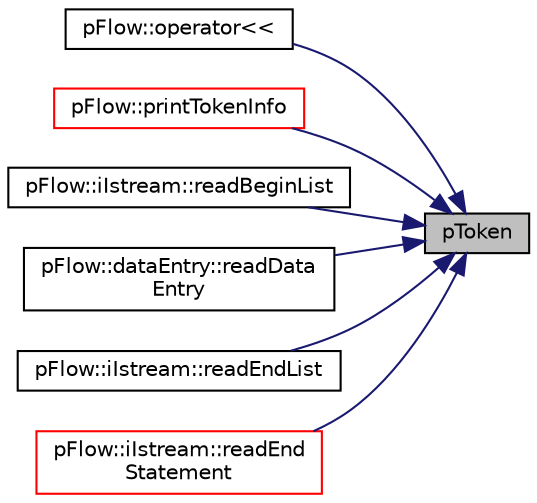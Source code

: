 digraph "pToken"
{
 // LATEX_PDF_SIZE
  edge [fontname="Helvetica",fontsize="10",labelfontname="Helvetica",labelfontsize="10"];
  node [fontname="Helvetica",fontsize="10",shape=record];
  rankdir="RL";
  Node1 [label="pToken",height=0.2,width=0.4,color="black", fillcolor="grey75", style="filled", fontcolor="black",tooltip="Return punctuation character."];
  Node1 -> Node2 [dir="back",color="midnightblue",fontsize="10",style="solid",fontname="Helvetica"];
  Node2 [label="pFlow::operator\<\<",height=0.2,width=0.4,color="black", fillcolor="white", style="filled",URL="$namespacepFlow.html#a32cadb9b5aab88eec41a8f98ac814670",tooltip=" "];
  Node1 -> Node3 [dir="back",color="midnightblue",fontsize="10",style="solid",fontname="Helvetica"];
  Node3 [label="pFlow::printTokenInfo",height=0.2,width=0.4,color="red", fillcolor="white", style="filled",URL="$namespacepFlow.html#a085bff06be72a06c81e84c1d1cb3a21a",tooltip=" "];
  Node1 -> Node6 [dir="back",color="midnightblue",fontsize="10",style="solid",fontname="Helvetica"];
  Node6 [label="pFlow::iIstream::readBeginList",height=0.2,width=0.4,color="black", fillcolor="white", style="filled",URL="$classpFlow_1_1iIstream.html#adb9b1a5ac1aacc94b9998439303acfa7",tooltip="Begin read of list data, starts with '(' or '{' return starting delimiter or FatalIOError."];
  Node1 -> Node7 [dir="back",color="midnightblue",fontsize="10",style="solid",fontname="Helvetica"];
  Node7 [label="pFlow::dataEntry::readData\lEntry",height=0.2,width=0.4,color="black", fillcolor="white", style="filled",URL="$classpFlow_1_1dataEntry.html#a12a2f078710c7419e84afd6cdd58ac70",tooltip="read dataEntry from stream"];
  Node1 -> Node8 [dir="back",color="midnightblue",fontsize="10",style="solid",fontname="Helvetica"];
  Node8 [label="pFlow::iIstream::readEndList",height=0.2,width=0.4,color="black", fillcolor="white", style="filled",URL="$classpFlow_1_1iIstream.html#a3fbb1d26a1c975ed5be8df0056c863dd",tooltip="End read of list data, ends with ')' or '}' return closing delimiter or FatalIOError."];
  Node1 -> Node9 [dir="back",color="midnightblue",fontsize="10",style="solid",fontname="Helvetica"];
  Node9 [label="pFlow::iIstream::readEnd\lStatement",height=0.2,width=0.4,color="red", fillcolor="white", style="filled",URL="$classpFlow_1_1iIstream.html#aca8c209dd4920ea633336742d8a874e0",tooltip="End statement character ;."];
}
